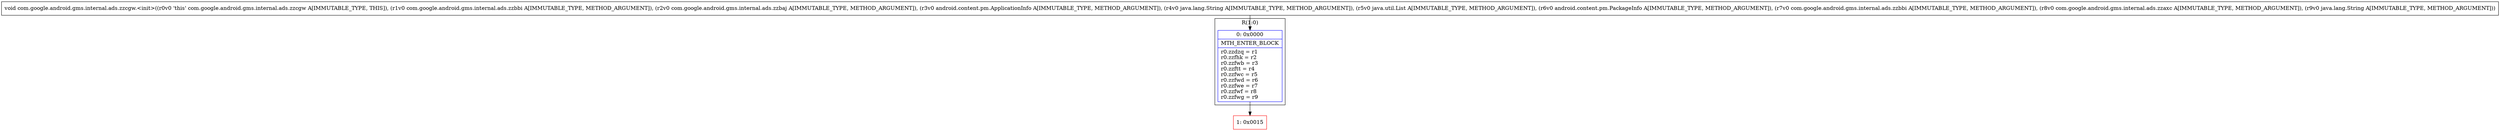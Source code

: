 digraph "CFG forcom.google.android.gms.internal.ads.zzcgw.\<init\>(Lcom\/google\/android\/gms\/internal\/ads\/zzbbi;Lcom\/google\/android\/gms\/internal\/ads\/zzbaj;Landroid\/content\/pm\/ApplicationInfo;Ljava\/lang\/String;Ljava\/util\/List;Landroid\/content\/pm\/PackageInfo;Lcom\/google\/android\/gms\/internal\/ads\/zzbbi;Lcom\/google\/android\/gms\/internal\/ads\/zzaxc;Ljava\/lang\/String;)V" {
subgraph cluster_Region_679555827 {
label = "R(1:0)";
node [shape=record,color=blue];
Node_0 [shape=record,label="{0\:\ 0x0000|MTH_ENTER_BLOCK\l|r0.zzdzq = r1\lr0.zzfhk = r2\lr0.zzfwb = r3\lr0.zzftt = r4\lr0.zzfwc = r5\lr0.zzfwd = r6\lr0.zzfwe = r7\lr0.zzfwf = r8\lr0.zzfwg = r9\l}"];
}
Node_1 [shape=record,color=red,label="{1\:\ 0x0015}"];
MethodNode[shape=record,label="{void com.google.android.gms.internal.ads.zzcgw.\<init\>((r0v0 'this' com.google.android.gms.internal.ads.zzcgw A[IMMUTABLE_TYPE, THIS]), (r1v0 com.google.android.gms.internal.ads.zzbbi A[IMMUTABLE_TYPE, METHOD_ARGUMENT]), (r2v0 com.google.android.gms.internal.ads.zzbaj A[IMMUTABLE_TYPE, METHOD_ARGUMENT]), (r3v0 android.content.pm.ApplicationInfo A[IMMUTABLE_TYPE, METHOD_ARGUMENT]), (r4v0 java.lang.String A[IMMUTABLE_TYPE, METHOD_ARGUMENT]), (r5v0 java.util.List A[IMMUTABLE_TYPE, METHOD_ARGUMENT]), (r6v0 android.content.pm.PackageInfo A[IMMUTABLE_TYPE, METHOD_ARGUMENT]), (r7v0 com.google.android.gms.internal.ads.zzbbi A[IMMUTABLE_TYPE, METHOD_ARGUMENT]), (r8v0 com.google.android.gms.internal.ads.zzaxc A[IMMUTABLE_TYPE, METHOD_ARGUMENT]), (r9v0 java.lang.String A[IMMUTABLE_TYPE, METHOD_ARGUMENT])) }"];
MethodNode -> Node_0;
Node_0 -> Node_1;
}


